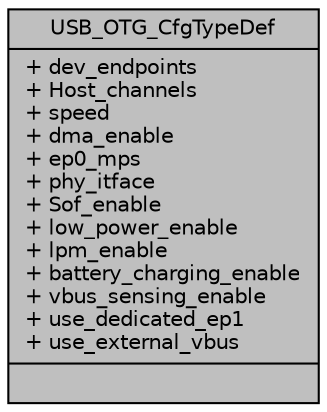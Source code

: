 digraph "USB_OTG_CfgTypeDef"
{
  edge [fontname="Helvetica",fontsize="10",labelfontname="Helvetica",labelfontsize="10"];
  node [fontname="Helvetica",fontsize="10",shape=record];
  Node1 [label="{USB_OTG_CfgTypeDef\n|+ dev_endpoints\l+ Host_channels\l+ speed\l+ dma_enable\l+ ep0_mps\l+ phy_itface\l+ Sof_enable\l+ low_power_enable\l+ lpm_enable\l+ battery_charging_enable\l+ vbus_sensing_enable\l+ use_dedicated_ep1\l+ use_external_vbus\l|}",height=0.2,width=0.4,color="black", fillcolor="grey75", style="filled", fontcolor="black"];
}
